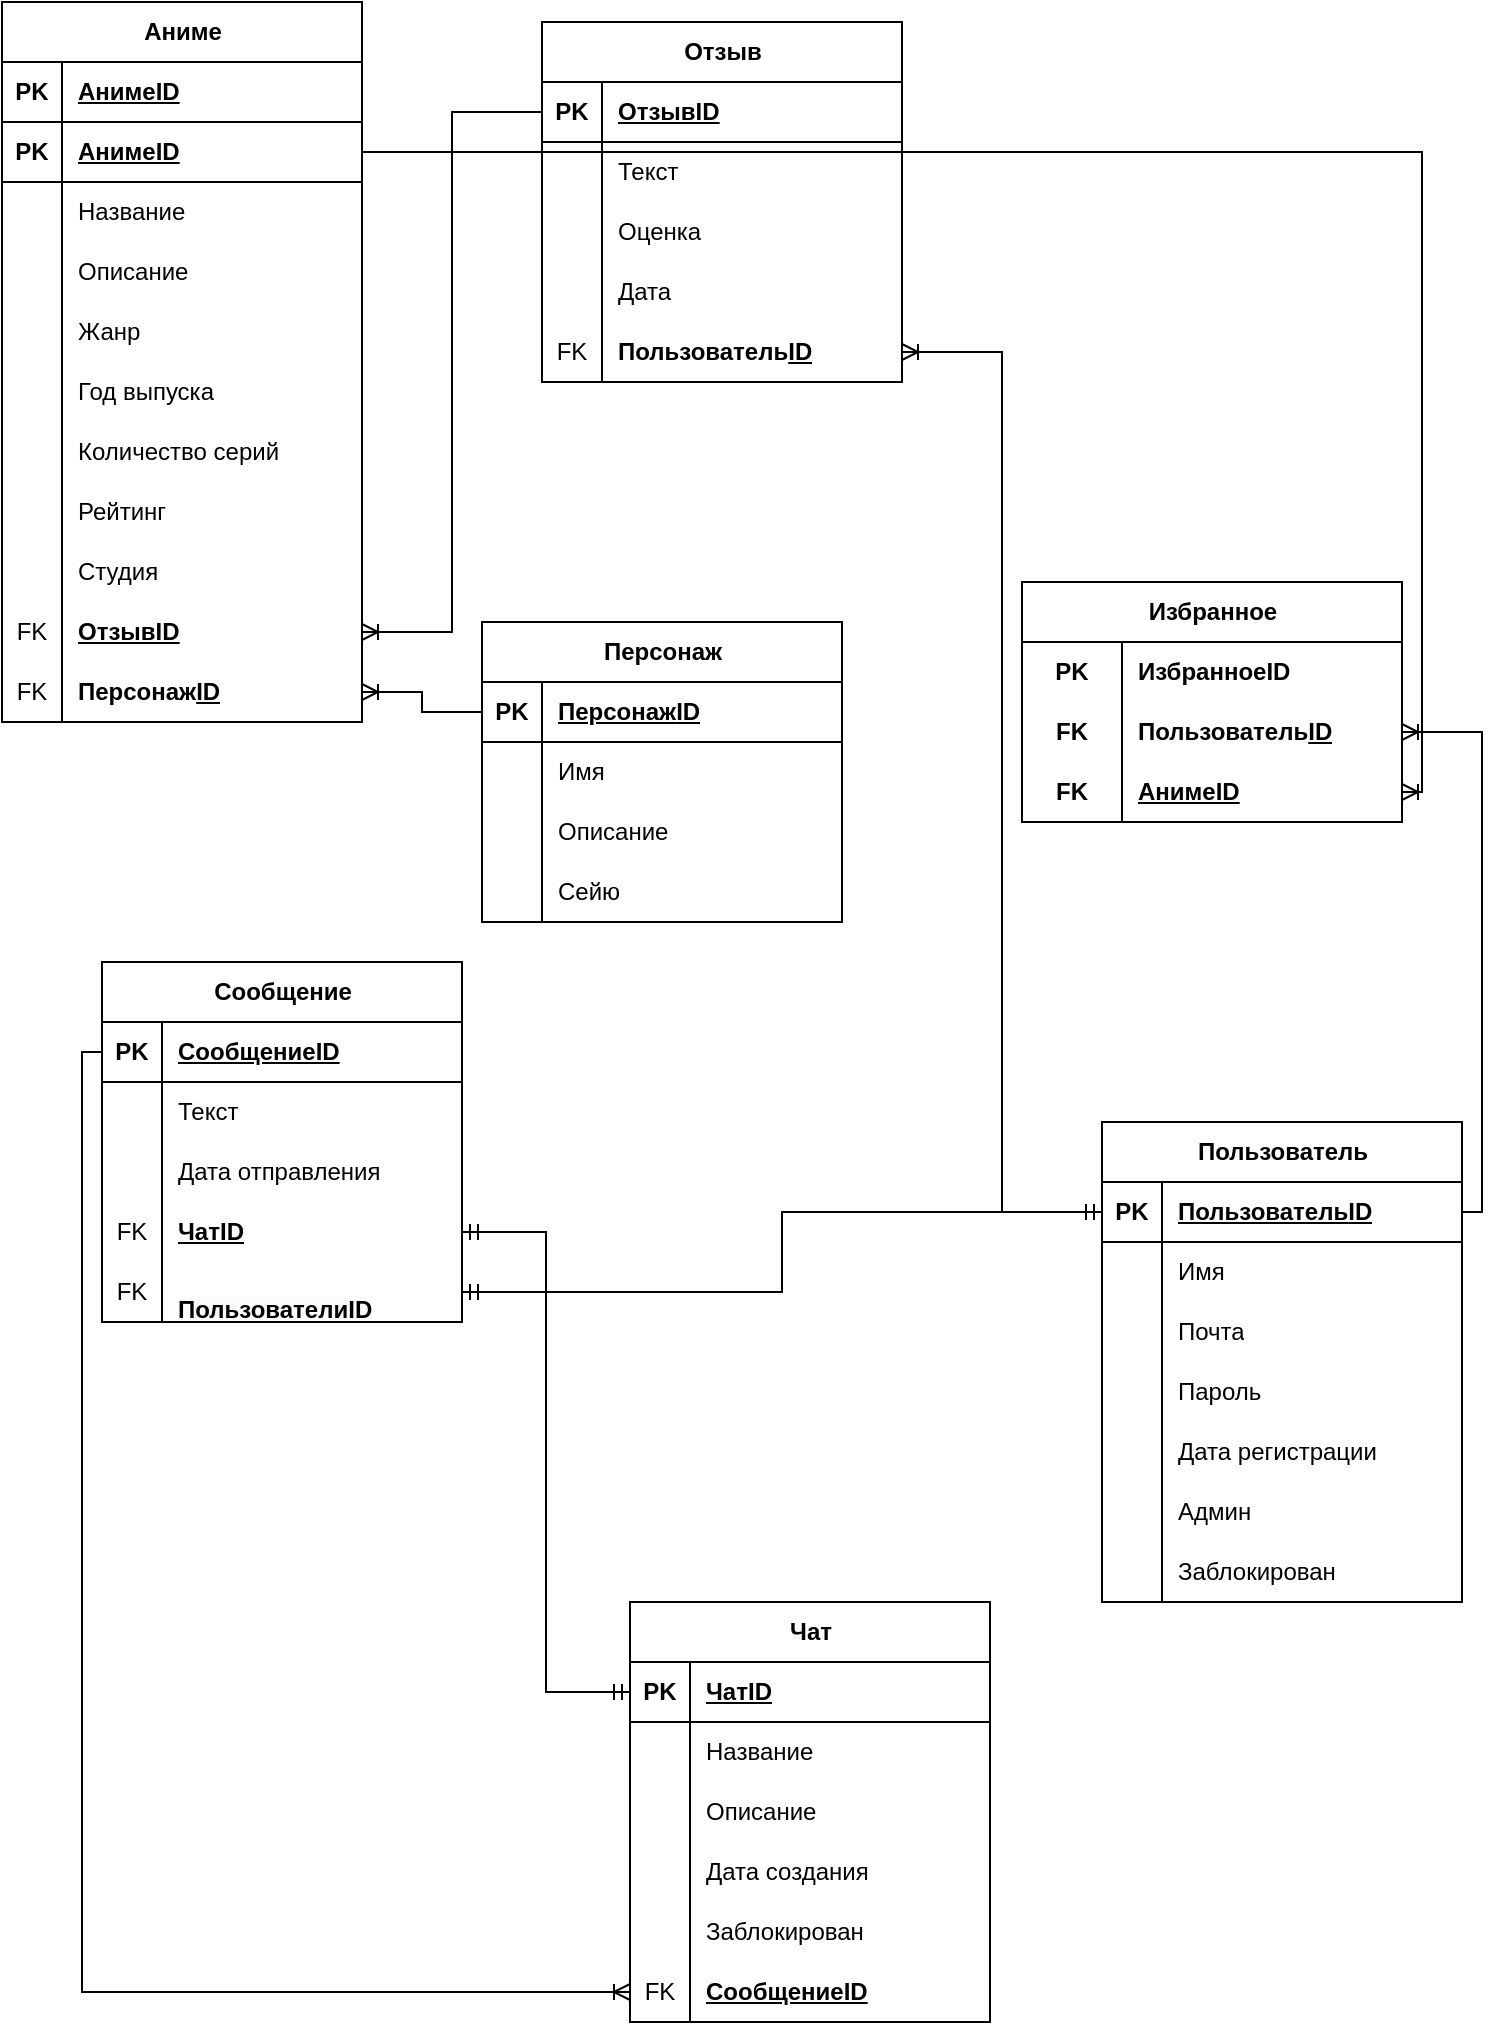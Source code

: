 <mxfile version="24.7.8">
  <diagram name="er-диаграмма" id="hOncJPlR38i0dGfyLyUv">
    <mxGraphModel dx="1276" dy="710" grid="1" gridSize="10" guides="1" tooltips="1" connect="1" arrows="1" fold="1" page="1" pageScale="1" pageWidth="827" pageHeight="1169" math="0" shadow="0">
      <root>
        <mxCell id="dI9DnDegQM99qlFnzfaI-0" />
        <mxCell id="dI9DnDegQM99qlFnzfaI-1" parent="dI9DnDegQM99qlFnzfaI-0" />
        <mxCell id="dI9DnDegQM99qlFnzfaI-2" value="Аниме" style="shape=table;startSize=30;container=1;collapsible=1;childLayout=tableLayout;fixedRows=1;rowLines=0;fontStyle=1;align=center;resizeLast=1;html=1;" parent="dI9DnDegQM99qlFnzfaI-1" vertex="1">
          <mxGeometry x="10" width="180" height="360" as="geometry">
            <mxRectangle x="220" y="160" width="70" height="30" as="alternateBounds" />
          </mxGeometry>
        </mxCell>
        <mxCell id="WcvK7CJHC-YYIMbJA14B-0" value="" style="shape=tableRow;horizontal=0;startSize=0;swimlaneHead=0;swimlaneBody=0;fillColor=none;collapsible=0;dropTarget=0;points=[[0,0.5],[1,0.5]];portConstraint=eastwest;top=0;left=0;right=0;bottom=1;" parent="dI9DnDegQM99qlFnzfaI-2" vertex="1">
          <mxGeometry y="30" width="180" height="30" as="geometry" />
        </mxCell>
        <mxCell id="WcvK7CJHC-YYIMbJA14B-1" value="PK" style="shape=partialRectangle;connectable=0;fillColor=none;top=0;left=0;bottom=0;right=0;fontStyle=1;overflow=hidden;whiteSpace=wrap;html=1;" parent="WcvK7CJHC-YYIMbJA14B-0" vertex="1">
          <mxGeometry width="30" height="30" as="geometry">
            <mxRectangle width="30" height="30" as="alternateBounds" />
          </mxGeometry>
        </mxCell>
        <mxCell id="WcvK7CJHC-YYIMbJA14B-2" value="АнимеID" style="shape=partialRectangle;connectable=0;fillColor=none;top=0;left=0;bottom=0;right=0;align=left;spacingLeft=6;fontStyle=5;overflow=hidden;whiteSpace=wrap;html=1;" parent="WcvK7CJHC-YYIMbJA14B-0" vertex="1">
          <mxGeometry x="30" width="150" height="30" as="geometry">
            <mxRectangle width="150" height="30" as="alternateBounds" />
          </mxGeometry>
        </mxCell>
        <mxCell id="dI9DnDegQM99qlFnzfaI-3" value="" style="shape=tableRow;horizontal=0;startSize=0;swimlaneHead=0;swimlaneBody=0;fillColor=none;collapsible=0;dropTarget=0;points=[[0,0.5],[1,0.5]];portConstraint=eastwest;top=0;left=0;right=0;bottom=1;" parent="dI9DnDegQM99qlFnzfaI-2" vertex="1">
          <mxGeometry y="60" width="180" height="30" as="geometry" />
        </mxCell>
        <mxCell id="dI9DnDegQM99qlFnzfaI-4" value="PK" style="shape=partialRectangle;connectable=0;fillColor=none;top=0;left=0;bottom=0;right=0;fontStyle=1;overflow=hidden;whiteSpace=wrap;html=1;" parent="dI9DnDegQM99qlFnzfaI-3" vertex="1">
          <mxGeometry width="30" height="30" as="geometry">
            <mxRectangle width="30" height="30" as="alternateBounds" />
          </mxGeometry>
        </mxCell>
        <mxCell id="dI9DnDegQM99qlFnzfaI-5" value="АнимеID" style="shape=partialRectangle;connectable=0;fillColor=none;top=0;left=0;bottom=0;right=0;align=left;spacingLeft=6;fontStyle=5;overflow=hidden;whiteSpace=wrap;html=1;" parent="dI9DnDegQM99qlFnzfaI-3" vertex="1">
          <mxGeometry x="30" width="150" height="30" as="geometry">
            <mxRectangle width="150" height="30" as="alternateBounds" />
          </mxGeometry>
        </mxCell>
        <mxCell id="dI9DnDegQM99qlFnzfaI-6" value="" style="shape=tableRow;horizontal=0;startSize=0;swimlaneHead=0;swimlaneBody=0;fillColor=none;collapsible=0;dropTarget=0;points=[[0,0.5],[1,0.5]];portConstraint=eastwest;top=0;left=0;right=0;bottom=0;" parent="dI9DnDegQM99qlFnzfaI-2" vertex="1">
          <mxGeometry y="90" width="180" height="30" as="geometry" />
        </mxCell>
        <mxCell id="dI9DnDegQM99qlFnzfaI-7" value="" style="shape=partialRectangle;connectable=0;fillColor=none;top=0;left=0;bottom=0;right=0;editable=1;overflow=hidden;whiteSpace=wrap;html=1;" parent="dI9DnDegQM99qlFnzfaI-6" vertex="1">
          <mxGeometry width="30" height="30" as="geometry">
            <mxRectangle width="30" height="30" as="alternateBounds" />
          </mxGeometry>
        </mxCell>
        <mxCell id="dI9DnDegQM99qlFnzfaI-8" value="Название" style="shape=partialRectangle;connectable=0;fillColor=none;top=0;left=0;bottom=0;right=0;align=left;spacingLeft=6;overflow=hidden;whiteSpace=wrap;html=1;" parent="dI9DnDegQM99qlFnzfaI-6" vertex="1">
          <mxGeometry x="30" width="150" height="30" as="geometry">
            <mxRectangle width="150" height="30" as="alternateBounds" />
          </mxGeometry>
        </mxCell>
        <mxCell id="dI9DnDegQM99qlFnzfaI-9" value="" style="shape=tableRow;horizontal=0;startSize=0;swimlaneHead=0;swimlaneBody=0;fillColor=none;collapsible=0;dropTarget=0;points=[[0,0.5],[1,0.5]];portConstraint=eastwest;top=0;left=0;right=0;bottom=0;" parent="dI9DnDegQM99qlFnzfaI-2" vertex="1">
          <mxGeometry y="120" width="180" height="30" as="geometry" />
        </mxCell>
        <mxCell id="dI9DnDegQM99qlFnzfaI-10" value="" style="shape=partialRectangle;connectable=0;fillColor=none;top=0;left=0;bottom=0;right=0;editable=1;overflow=hidden;whiteSpace=wrap;html=1;" parent="dI9DnDegQM99qlFnzfaI-9" vertex="1">
          <mxGeometry width="30" height="30" as="geometry">
            <mxRectangle width="30" height="30" as="alternateBounds" />
          </mxGeometry>
        </mxCell>
        <mxCell id="dI9DnDegQM99qlFnzfaI-11" value="Описание" style="shape=partialRectangle;connectable=0;fillColor=none;top=0;left=0;bottom=0;right=0;align=left;spacingLeft=6;overflow=hidden;whiteSpace=wrap;html=1;" parent="dI9DnDegQM99qlFnzfaI-9" vertex="1">
          <mxGeometry x="30" width="150" height="30" as="geometry">
            <mxRectangle width="150" height="30" as="alternateBounds" />
          </mxGeometry>
        </mxCell>
        <mxCell id="dI9DnDegQM99qlFnzfaI-12" value="" style="shape=tableRow;horizontal=0;startSize=0;swimlaneHead=0;swimlaneBody=0;fillColor=none;collapsible=0;dropTarget=0;points=[[0,0.5],[1,0.5]];portConstraint=eastwest;top=0;left=0;right=0;bottom=0;" parent="dI9DnDegQM99qlFnzfaI-2" vertex="1">
          <mxGeometry y="150" width="180" height="30" as="geometry" />
        </mxCell>
        <mxCell id="dI9DnDegQM99qlFnzfaI-13" value="" style="shape=partialRectangle;connectable=0;fillColor=none;top=0;left=0;bottom=0;right=0;editable=1;overflow=hidden;whiteSpace=wrap;html=1;" parent="dI9DnDegQM99qlFnzfaI-12" vertex="1">
          <mxGeometry width="30" height="30" as="geometry">
            <mxRectangle width="30" height="30" as="alternateBounds" />
          </mxGeometry>
        </mxCell>
        <mxCell id="dI9DnDegQM99qlFnzfaI-14" value="Жанр" style="shape=partialRectangle;connectable=0;fillColor=none;top=0;left=0;bottom=0;right=0;align=left;spacingLeft=6;overflow=hidden;whiteSpace=wrap;html=1;" parent="dI9DnDegQM99qlFnzfaI-12" vertex="1">
          <mxGeometry x="30" width="150" height="30" as="geometry">
            <mxRectangle width="150" height="30" as="alternateBounds" />
          </mxGeometry>
        </mxCell>
        <mxCell id="dI9DnDegQM99qlFnzfaI-15" style="shape=tableRow;horizontal=0;startSize=0;swimlaneHead=0;swimlaneBody=0;fillColor=none;collapsible=0;dropTarget=0;points=[[0,0.5],[1,0.5]];portConstraint=eastwest;top=0;left=0;right=0;bottom=0;" parent="dI9DnDegQM99qlFnzfaI-2" vertex="1">
          <mxGeometry y="180" width="180" height="30" as="geometry" />
        </mxCell>
        <mxCell id="dI9DnDegQM99qlFnzfaI-16" style="shape=partialRectangle;connectable=0;fillColor=none;top=0;left=0;bottom=0;right=0;editable=1;overflow=hidden;whiteSpace=wrap;html=1;" parent="dI9DnDegQM99qlFnzfaI-15" vertex="1">
          <mxGeometry width="30" height="30" as="geometry">
            <mxRectangle width="30" height="30" as="alternateBounds" />
          </mxGeometry>
        </mxCell>
        <mxCell id="dI9DnDegQM99qlFnzfaI-17" value="Год выпуска" style="shape=partialRectangle;connectable=0;fillColor=none;top=0;left=0;bottom=0;right=0;align=left;spacingLeft=6;overflow=hidden;whiteSpace=wrap;html=1;" parent="dI9DnDegQM99qlFnzfaI-15" vertex="1">
          <mxGeometry x="30" width="150" height="30" as="geometry">
            <mxRectangle width="150" height="30" as="alternateBounds" />
          </mxGeometry>
        </mxCell>
        <mxCell id="dI9DnDegQM99qlFnzfaI-18" style="shape=tableRow;horizontal=0;startSize=0;swimlaneHead=0;swimlaneBody=0;fillColor=none;collapsible=0;dropTarget=0;points=[[0,0.5],[1,0.5]];portConstraint=eastwest;top=0;left=0;right=0;bottom=0;" parent="dI9DnDegQM99qlFnzfaI-2" vertex="1">
          <mxGeometry y="210" width="180" height="30" as="geometry" />
        </mxCell>
        <mxCell id="dI9DnDegQM99qlFnzfaI-19" style="shape=partialRectangle;connectable=0;fillColor=none;top=0;left=0;bottom=0;right=0;editable=1;overflow=hidden;whiteSpace=wrap;html=1;" parent="dI9DnDegQM99qlFnzfaI-18" vertex="1">
          <mxGeometry width="30" height="30" as="geometry">
            <mxRectangle width="30" height="30" as="alternateBounds" />
          </mxGeometry>
        </mxCell>
        <mxCell id="dI9DnDegQM99qlFnzfaI-20" value="Количество серий" style="shape=partialRectangle;connectable=0;fillColor=none;top=0;left=0;bottom=0;right=0;align=left;spacingLeft=6;overflow=hidden;whiteSpace=wrap;html=1;" parent="dI9DnDegQM99qlFnzfaI-18" vertex="1">
          <mxGeometry x="30" width="150" height="30" as="geometry">
            <mxRectangle width="150" height="30" as="alternateBounds" />
          </mxGeometry>
        </mxCell>
        <mxCell id="dI9DnDegQM99qlFnzfaI-21" style="shape=tableRow;horizontal=0;startSize=0;swimlaneHead=0;swimlaneBody=0;fillColor=none;collapsible=0;dropTarget=0;points=[[0,0.5],[1,0.5]];portConstraint=eastwest;top=0;left=0;right=0;bottom=0;" parent="dI9DnDegQM99qlFnzfaI-2" vertex="1">
          <mxGeometry y="240" width="180" height="30" as="geometry" />
        </mxCell>
        <mxCell id="dI9DnDegQM99qlFnzfaI-22" style="shape=partialRectangle;connectable=0;fillColor=none;top=0;left=0;bottom=0;right=0;editable=1;overflow=hidden;whiteSpace=wrap;html=1;" parent="dI9DnDegQM99qlFnzfaI-21" vertex="1">
          <mxGeometry width="30" height="30" as="geometry">
            <mxRectangle width="30" height="30" as="alternateBounds" />
          </mxGeometry>
        </mxCell>
        <mxCell id="dI9DnDegQM99qlFnzfaI-23" value="Рейтинг" style="shape=partialRectangle;connectable=0;fillColor=none;top=0;left=0;bottom=0;right=0;align=left;spacingLeft=6;overflow=hidden;whiteSpace=wrap;html=1;" parent="dI9DnDegQM99qlFnzfaI-21" vertex="1">
          <mxGeometry x="30" width="150" height="30" as="geometry">
            <mxRectangle width="150" height="30" as="alternateBounds" />
          </mxGeometry>
        </mxCell>
        <mxCell id="dI9DnDegQM99qlFnzfaI-24" style="shape=tableRow;horizontal=0;startSize=0;swimlaneHead=0;swimlaneBody=0;fillColor=none;collapsible=0;dropTarget=0;points=[[0,0.5],[1,0.5]];portConstraint=eastwest;top=0;left=0;right=0;bottom=0;" parent="dI9DnDegQM99qlFnzfaI-2" vertex="1">
          <mxGeometry y="270" width="180" height="30" as="geometry" />
        </mxCell>
        <mxCell id="dI9DnDegQM99qlFnzfaI-25" style="shape=partialRectangle;connectable=0;fillColor=none;top=0;left=0;bottom=0;right=0;editable=1;overflow=hidden;whiteSpace=wrap;html=1;" parent="dI9DnDegQM99qlFnzfaI-24" vertex="1">
          <mxGeometry width="30" height="30" as="geometry">
            <mxRectangle width="30" height="30" as="alternateBounds" />
          </mxGeometry>
        </mxCell>
        <mxCell id="dI9DnDegQM99qlFnzfaI-26" value="Студия" style="shape=partialRectangle;connectable=0;fillColor=none;top=0;left=0;bottom=0;right=0;align=left;spacingLeft=6;overflow=hidden;whiteSpace=wrap;html=1;" parent="dI9DnDegQM99qlFnzfaI-24" vertex="1">
          <mxGeometry x="30" width="150" height="30" as="geometry">
            <mxRectangle width="150" height="30" as="alternateBounds" />
          </mxGeometry>
        </mxCell>
        <mxCell id="dI9DnDegQM99qlFnzfaI-27" style="shape=tableRow;horizontal=0;startSize=0;swimlaneHead=0;swimlaneBody=0;fillColor=none;collapsible=0;dropTarget=0;points=[[0,0.5],[1,0.5]];portConstraint=eastwest;top=0;left=0;right=0;bottom=0;" parent="dI9DnDegQM99qlFnzfaI-2" vertex="1">
          <mxGeometry y="300" width="180" height="30" as="geometry" />
        </mxCell>
        <mxCell id="dI9DnDegQM99qlFnzfaI-28" value="FK" style="shape=partialRectangle;connectable=0;fillColor=none;top=0;left=0;bottom=0;right=0;editable=1;overflow=hidden;whiteSpace=wrap;html=1;" parent="dI9DnDegQM99qlFnzfaI-27" vertex="1">
          <mxGeometry width="30" height="30" as="geometry">
            <mxRectangle width="30" height="30" as="alternateBounds" />
          </mxGeometry>
        </mxCell>
        <mxCell id="dI9DnDegQM99qlFnzfaI-29" value="&lt;span style=&quot;font-weight: 700; text-decoration-line: underline;&quot;&gt;ОтзывID&lt;/span&gt;" style="shape=partialRectangle;connectable=0;fillColor=none;top=0;left=0;bottom=0;right=0;align=left;spacingLeft=6;overflow=hidden;whiteSpace=wrap;html=1;" parent="dI9DnDegQM99qlFnzfaI-27" vertex="1">
          <mxGeometry x="30" width="150" height="30" as="geometry">
            <mxRectangle width="150" height="30" as="alternateBounds" />
          </mxGeometry>
        </mxCell>
        <mxCell id="dI9DnDegQM99qlFnzfaI-30" style="shape=tableRow;horizontal=0;startSize=0;swimlaneHead=0;swimlaneBody=0;fillColor=none;collapsible=0;dropTarget=0;points=[[0,0.5],[1,0.5]];portConstraint=eastwest;top=0;left=0;right=0;bottom=0;" parent="dI9DnDegQM99qlFnzfaI-2" vertex="1">
          <mxGeometry y="330" width="180" height="30" as="geometry" />
        </mxCell>
        <mxCell id="dI9DnDegQM99qlFnzfaI-31" value="FK" style="shape=partialRectangle;connectable=0;fillColor=none;top=0;left=0;bottom=0;right=0;editable=1;overflow=hidden;whiteSpace=wrap;html=1;" parent="dI9DnDegQM99qlFnzfaI-30" vertex="1">
          <mxGeometry width="30" height="30" as="geometry">
            <mxRectangle width="30" height="30" as="alternateBounds" />
          </mxGeometry>
        </mxCell>
        <mxCell id="dI9DnDegQM99qlFnzfaI-32" value="&lt;span style=&quot;font-weight: 700; text-wrap: nowrap; text-align: center;&quot;&gt;Персонаж&lt;/span&gt;&lt;span style=&quot;font-weight: 700; text-decoration-line: underline;&quot;&gt;ID&lt;/span&gt;" style="shape=partialRectangle;connectable=0;fillColor=none;top=0;left=0;bottom=0;right=0;align=left;spacingLeft=6;overflow=hidden;whiteSpace=wrap;html=1;" parent="dI9DnDegQM99qlFnzfaI-30" vertex="1">
          <mxGeometry x="30" width="150" height="30" as="geometry">
            <mxRectangle width="150" height="30" as="alternateBounds" />
          </mxGeometry>
        </mxCell>
        <mxCell id="dI9DnDegQM99qlFnzfaI-33" value="Отзыв" style="shape=table;startSize=30;container=1;collapsible=1;childLayout=tableLayout;fixedRows=1;rowLines=0;fontStyle=1;align=center;resizeLast=1;html=1;" parent="dI9DnDegQM99qlFnzfaI-1" vertex="1">
          <mxGeometry x="280" y="10" width="180" height="180" as="geometry" />
        </mxCell>
        <mxCell id="dI9DnDegQM99qlFnzfaI-34" value="" style="shape=tableRow;horizontal=0;startSize=0;swimlaneHead=0;swimlaneBody=0;fillColor=none;collapsible=0;dropTarget=0;points=[[0,0.5],[1,0.5]];portConstraint=eastwest;top=0;left=0;right=0;bottom=1;" parent="dI9DnDegQM99qlFnzfaI-33" vertex="1">
          <mxGeometry y="30" width="180" height="30" as="geometry" />
        </mxCell>
        <mxCell id="dI9DnDegQM99qlFnzfaI-35" value="PK" style="shape=partialRectangle;connectable=0;fillColor=none;top=0;left=0;bottom=0;right=0;fontStyle=1;overflow=hidden;whiteSpace=wrap;html=1;" parent="dI9DnDegQM99qlFnzfaI-34" vertex="1">
          <mxGeometry width="30" height="30" as="geometry">
            <mxRectangle width="30" height="30" as="alternateBounds" />
          </mxGeometry>
        </mxCell>
        <mxCell id="dI9DnDegQM99qlFnzfaI-36" value="ОтзывID" style="shape=partialRectangle;connectable=0;fillColor=none;top=0;left=0;bottom=0;right=0;align=left;spacingLeft=6;fontStyle=5;overflow=hidden;whiteSpace=wrap;html=1;" parent="dI9DnDegQM99qlFnzfaI-34" vertex="1">
          <mxGeometry x="30" width="150" height="30" as="geometry">
            <mxRectangle width="150" height="30" as="alternateBounds" />
          </mxGeometry>
        </mxCell>
        <mxCell id="dI9DnDegQM99qlFnzfaI-37" value="" style="shape=tableRow;horizontal=0;startSize=0;swimlaneHead=0;swimlaneBody=0;fillColor=none;collapsible=0;dropTarget=0;points=[[0,0.5],[1,0.5]];portConstraint=eastwest;top=0;left=0;right=0;bottom=0;" parent="dI9DnDegQM99qlFnzfaI-33" vertex="1">
          <mxGeometry y="60" width="180" height="30" as="geometry" />
        </mxCell>
        <mxCell id="dI9DnDegQM99qlFnzfaI-38" value="" style="shape=partialRectangle;connectable=0;fillColor=none;top=0;left=0;bottom=0;right=0;editable=1;overflow=hidden;whiteSpace=wrap;html=1;" parent="dI9DnDegQM99qlFnzfaI-37" vertex="1">
          <mxGeometry width="30" height="30" as="geometry">
            <mxRectangle width="30" height="30" as="alternateBounds" />
          </mxGeometry>
        </mxCell>
        <mxCell id="dI9DnDegQM99qlFnzfaI-39" value="Текст" style="shape=partialRectangle;connectable=0;fillColor=none;top=0;left=0;bottom=0;right=0;align=left;spacingLeft=6;overflow=hidden;whiteSpace=wrap;html=1;" parent="dI9DnDegQM99qlFnzfaI-37" vertex="1">
          <mxGeometry x="30" width="150" height="30" as="geometry">
            <mxRectangle width="150" height="30" as="alternateBounds" />
          </mxGeometry>
        </mxCell>
        <mxCell id="dI9DnDegQM99qlFnzfaI-40" value="" style="shape=tableRow;horizontal=0;startSize=0;swimlaneHead=0;swimlaneBody=0;fillColor=none;collapsible=0;dropTarget=0;points=[[0,0.5],[1,0.5]];portConstraint=eastwest;top=0;left=0;right=0;bottom=0;" parent="dI9DnDegQM99qlFnzfaI-33" vertex="1">
          <mxGeometry y="90" width="180" height="30" as="geometry" />
        </mxCell>
        <mxCell id="dI9DnDegQM99qlFnzfaI-41" value="" style="shape=partialRectangle;connectable=0;fillColor=none;top=0;left=0;bottom=0;right=0;editable=1;overflow=hidden;whiteSpace=wrap;html=1;" parent="dI9DnDegQM99qlFnzfaI-40" vertex="1">
          <mxGeometry width="30" height="30" as="geometry">
            <mxRectangle width="30" height="30" as="alternateBounds" />
          </mxGeometry>
        </mxCell>
        <mxCell id="dI9DnDegQM99qlFnzfaI-42" value="Оценка" style="shape=partialRectangle;connectable=0;fillColor=none;top=0;left=0;bottom=0;right=0;align=left;spacingLeft=6;overflow=hidden;whiteSpace=wrap;html=1;" parent="dI9DnDegQM99qlFnzfaI-40" vertex="1">
          <mxGeometry x="30" width="150" height="30" as="geometry">
            <mxRectangle width="150" height="30" as="alternateBounds" />
          </mxGeometry>
        </mxCell>
        <mxCell id="dI9DnDegQM99qlFnzfaI-43" value="" style="shape=tableRow;horizontal=0;startSize=0;swimlaneHead=0;swimlaneBody=0;fillColor=none;collapsible=0;dropTarget=0;points=[[0,0.5],[1,0.5]];portConstraint=eastwest;top=0;left=0;right=0;bottom=0;" parent="dI9DnDegQM99qlFnzfaI-33" vertex="1">
          <mxGeometry y="120" width="180" height="30" as="geometry" />
        </mxCell>
        <mxCell id="dI9DnDegQM99qlFnzfaI-44" value="" style="shape=partialRectangle;connectable=0;fillColor=none;top=0;left=0;bottom=0;right=0;editable=1;overflow=hidden;whiteSpace=wrap;html=1;" parent="dI9DnDegQM99qlFnzfaI-43" vertex="1">
          <mxGeometry width="30" height="30" as="geometry">
            <mxRectangle width="30" height="30" as="alternateBounds" />
          </mxGeometry>
        </mxCell>
        <mxCell id="dI9DnDegQM99qlFnzfaI-45" value="Дата" style="shape=partialRectangle;connectable=0;fillColor=none;top=0;left=0;bottom=0;right=0;align=left;spacingLeft=6;overflow=hidden;whiteSpace=wrap;html=1;" parent="dI9DnDegQM99qlFnzfaI-43" vertex="1">
          <mxGeometry x="30" width="150" height="30" as="geometry">
            <mxRectangle width="150" height="30" as="alternateBounds" />
          </mxGeometry>
        </mxCell>
        <mxCell id="dI9DnDegQM99qlFnzfaI-46" style="shape=tableRow;horizontal=0;startSize=0;swimlaneHead=0;swimlaneBody=0;fillColor=none;collapsible=0;dropTarget=0;points=[[0,0.5],[1,0.5]];portConstraint=eastwest;top=0;left=0;right=0;bottom=0;" parent="dI9DnDegQM99qlFnzfaI-33" vertex="1">
          <mxGeometry y="150" width="180" height="30" as="geometry" />
        </mxCell>
        <mxCell id="dI9DnDegQM99qlFnzfaI-47" value="FK" style="shape=partialRectangle;connectable=0;fillColor=none;top=0;left=0;bottom=0;right=0;editable=1;overflow=hidden;whiteSpace=wrap;html=1;" parent="dI9DnDegQM99qlFnzfaI-46" vertex="1">
          <mxGeometry width="30" height="30" as="geometry">
            <mxRectangle width="30" height="30" as="alternateBounds" />
          </mxGeometry>
        </mxCell>
        <mxCell id="dI9DnDegQM99qlFnzfaI-48" value="&lt;span style=&quot;font-weight: 700; text-wrap: nowrap; text-align: center;&quot;&gt;Пользователь&lt;/span&gt;&lt;span style=&quot;font-weight: 700; text-decoration-line: underline;&quot;&gt;ID&lt;/span&gt;" style="shape=partialRectangle;connectable=0;fillColor=none;top=0;left=0;bottom=0;right=0;align=left;spacingLeft=6;overflow=hidden;whiteSpace=wrap;html=1;" parent="dI9DnDegQM99qlFnzfaI-46" vertex="1">
          <mxGeometry x="30" width="150" height="30" as="geometry">
            <mxRectangle width="150" height="30" as="alternateBounds" />
          </mxGeometry>
        </mxCell>
        <mxCell id="dI9DnDegQM99qlFnzfaI-49" value="Персонаж" style="shape=table;startSize=30;container=1;collapsible=1;childLayout=tableLayout;fixedRows=1;rowLines=0;fontStyle=1;align=center;resizeLast=1;html=1;" parent="dI9DnDegQM99qlFnzfaI-1" vertex="1">
          <mxGeometry x="250" y="310" width="180" height="150" as="geometry" />
        </mxCell>
        <mxCell id="dI9DnDegQM99qlFnzfaI-50" value="" style="shape=tableRow;horizontal=0;startSize=0;swimlaneHead=0;swimlaneBody=0;fillColor=none;collapsible=0;dropTarget=0;points=[[0,0.5],[1,0.5]];portConstraint=eastwest;top=0;left=0;right=0;bottom=1;" parent="dI9DnDegQM99qlFnzfaI-49" vertex="1">
          <mxGeometry y="30" width="180" height="30" as="geometry" />
        </mxCell>
        <mxCell id="dI9DnDegQM99qlFnzfaI-51" value="PK" style="shape=partialRectangle;connectable=0;fillColor=none;top=0;left=0;bottom=0;right=0;fontStyle=1;overflow=hidden;whiteSpace=wrap;html=1;" parent="dI9DnDegQM99qlFnzfaI-50" vertex="1">
          <mxGeometry width="30" height="30" as="geometry">
            <mxRectangle width="30" height="30" as="alternateBounds" />
          </mxGeometry>
        </mxCell>
        <mxCell id="dI9DnDegQM99qlFnzfaI-52" value="&lt;span style=&quot;text-align: center; text-wrap: nowrap;&quot;&gt;Персонаж&lt;/span&gt;ID" style="shape=partialRectangle;connectable=0;fillColor=none;top=0;left=0;bottom=0;right=0;align=left;spacingLeft=6;fontStyle=5;overflow=hidden;whiteSpace=wrap;html=1;" parent="dI9DnDegQM99qlFnzfaI-50" vertex="1">
          <mxGeometry x="30" width="150" height="30" as="geometry">
            <mxRectangle width="150" height="30" as="alternateBounds" />
          </mxGeometry>
        </mxCell>
        <mxCell id="dI9DnDegQM99qlFnzfaI-53" value="" style="shape=tableRow;horizontal=0;startSize=0;swimlaneHead=0;swimlaneBody=0;fillColor=none;collapsible=0;dropTarget=0;points=[[0,0.5],[1,0.5]];portConstraint=eastwest;top=0;left=0;right=0;bottom=0;" parent="dI9DnDegQM99qlFnzfaI-49" vertex="1">
          <mxGeometry y="60" width="180" height="30" as="geometry" />
        </mxCell>
        <mxCell id="dI9DnDegQM99qlFnzfaI-54" value="" style="shape=partialRectangle;connectable=0;fillColor=none;top=0;left=0;bottom=0;right=0;editable=1;overflow=hidden;whiteSpace=wrap;html=1;" parent="dI9DnDegQM99qlFnzfaI-53" vertex="1">
          <mxGeometry width="30" height="30" as="geometry">
            <mxRectangle width="30" height="30" as="alternateBounds" />
          </mxGeometry>
        </mxCell>
        <mxCell id="dI9DnDegQM99qlFnzfaI-55" value="Имя" style="shape=partialRectangle;connectable=0;fillColor=none;top=0;left=0;bottom=0;right=0;align=left;spacingLeft=6;overflow=hidden;whiteSpace=wrap;html=1;" parent="dI9DnDegQM99qlFnzfaI-53" vertex="1">
          <mxGeometry x="30" width="150" height="30" as="geometry">
            <mxRectangle width="150" height="30" as="alternateBounds" />
          </mxGeometry>
        </mxCell>
        <mxCell id="dI9DnDegQM99qlFnzfaI-56" value="" style="shape=tableRow;horizontal=0;startSize=0;swimlaneHead=0;swimlaneBody=0;fillColor=none;collapsible=0;dropTarget=0;points=[[0,0.5],[1,0.5]];portConstraint=eastwest;top=0;left=0;right=0;bottom=0;" parent="dI9DnDegQM99qlFnzfaI-49" vertex="1">
          <mxGeometry y="90" width="180" height="30" as="geometry" />
        </mxCell>
        <mxCell id="dI9DnDegQM99qlFnzfaI-57" value="" style="shape=partialRectangle;connectable=0;fillColor=none;top=0;left=0;bottom=0;right=0;editable=1;overflow=hidden;whiteSpace=wrap;html=1;" parent="dI9DnDegQM99qlFnzfaI-56" vertex="1">
          <mxGeometry width="30" height="30" as="geometry">
            <mxRectangle width="30" height="30" as="alternateBounds" />
          </mxGeometry>
        </mxCell>
        <mxCell id="dI9DnDegQM99qlFnzfaI-58" value="Описание" style="shape=partialRectangle;connectable=0;fillColor=none;top=0;left=0;bottom=0;right=0;align=left;spacingLeft=6;overflow=hidden;whiteSpace=wrap;html=1;" parent="dI9DnDegQM99qlFnzfaI-56" vertex="1">
          <mxGeometry x="30" width="150" height="30" as="geometry">
            <mxRectangle width="150" height="30" as="alternateBounds" />
          </mxGeometry>
        </mxCell>
        <mxCell id="dI9DnDegQM99qlFnzfaI-59" value="" style="shape=tableRow;horizontal=0;startSize=0;swimlaneHead=0;swimlaneBody=0;fillColor=none;collapsible=0;dropTarget=0;points=[[0,0.5],[1,0.5]];portConstraint=eastwest;top=0;left=0;right=0;bottom=0;" parent="dI9DnDegQM99qlFnzfaI-49" vertex="1">
          <mxGeometry y="120" width="180" height="30" as="geometry" />
        </mxCell>
        <mxCell id="dI9DnDegQM99qlFnzfaI-60" value="" style="shape=partialRectangle;connectable=0;fillColor=none;top=0;left=0;bottom=0;right=0;editable=1;overflow=hidden;whiteSpace=wrap;html=1;" parent="dI9DnDegQM99qlFnzfaI-59" vertex="1">
          <mxGeometry width="30" height="30" as="geometry">
            <mxRectangle width="30" height="30" as="alternateBounds" />
          </mxGeometry>
        </mxCell>
        <mxCell id="dI9DnDegQM99qlFnzfaI-61" value="Сейю" style="shape=partialRectangle;connectable=0;fillColor=none;top=0;left=0;bottom=0;right=0;align=left;spacingLeft=6;overflow=hidden;whiteSpace=wrap;html=1;" parent="dI9DnDegQM99qlFnzfaI-59" vertex="1">
          <mxGeometry x="30" width="150" height="30" as="geometry">
            <mxRectangle width="150" height="30" as="alternateBounds" />
          </mxGeometry>
        </mxCell>
        <mxCell id="dI9DnDegQM99qlFnzfaI-62" value="Чат" style="shape=table;startSize=30;container=1;collapsible=1;childLayout=tableLayout;fixedRows=1;rowLines=0;fontStyle=1;align=center;resizeLast=1;html=1;" parent="dI9DnDegQM99qlFnzfaI-1" vertex="1">
          <mxGeometry x="324" y="800" width="180" height="210" as="geometry">
            <mxRectangle x="250" y="677" width="60" height="30" as="alternateBounds" />
          </mxGeometry>
        </mxCell>
        <mxCell id="dI9DnDegQM99qlFnzfaI-63" value="" style="shape=tableRow;horizontal=0;startSize=0;swimlaneHead=0;swimlaneBody=0;fillColor=none;collapsible=0;dropTarget=0;points=[[0,0.5],[1,0.5]];portConstraint=eastwest;top=0;left=0;right=0;bottom=1;" parent="dI9DnDegQM99qlFnzfaI-62" vertex="1">
          <mxGeometry y="30" width="180" height="30" as="geometry" />
        </mxCell>
        <mxCell id="dI9DnDegQM99qlFnzfaI-64" value="PK" style="shape=partialRectangle;connectable=0;fillColor=none;top=0;left=0;bottom=0;right=0;fontStyle=1;overflow=hidden;whiteSpace=wrap;html=1;" parent="dI9DnDegQM99qlFnzfaI-63" vertex="1">
          <mxGeometry width="30" height="30" as="geometry">
            <mxRectangle width="30" height="30" as="alternateBounds" />
          </mxGeometry>
        </mxCell>
        <mxCell id="dI9DnDegQM99qlFnzfaI-65" value="ЧатID" style="shape=partialRectangle;connectable=0;fillColor=none;top=0;left=0;bottom=0;right=0;align=left;spacingLeft=6;fontStyle=5;overflow=hidden;whiteSpace=wrap;html=1;" parent="dI9DnDegQM99qlFnzfaI-63" vertex="1">
          <mxGeometry x="30" width="150" height="30" as="geometry">
            <mxRectangle width="150" height="30" as="alternateBounds" />
          </mxGeometry>
        </mxCell>
        <mxCell id="dI9DnDegQM99qlFnzfaI-66" value="" style="shape=tableRow;horizontal=0;startSize=0;swimlaneHead=0;swimlaneBody=0;fillColor=none;collapsible=0;dropTarget=0;points=[[0,0.5],[1,0.5]];portConstraint=eastwest;top=0;left=0;right=0;bottom=0;" parent="dI9DnDegQM99qlFnzfaI-62" vertex="1">
          <mxGeometry y="60" width="180" height="30" as="geometry" />
        </mxCell>
        <mxCell id="dI9DnDegQM99qlFnzfaI-67" value="" style="shape=partialRectangle;connectable=0;fillColor=none;top=0;left=0;bottom=0;right=0;editable=1;overflow=hidden;whiteSpace=wrap;html=1;" parent="dI9DnDegQM99qlFnzfaI-66" vertex="1">
          <mxGeometry width="30" height="30" as="geometry">
            <mxRectangle width="30" height="30" as="alternateBounds" />
          </mxGeometry>
        </mxCell>
        <mxCell id="dI9DnDegQM99qlFnzfaI-68" value="Название" style="shape=partialRectangle;connectable=0;fillColor=none;top=0;left=0;bottom=0;right=0;align=left;spacingLeft=6;overflow=hidden;whiteSpace=wrap;html=1;" parent="dI9DnDegQM99qlFnzfaI-66" vertex="1">
          <mxGeometry x="30" width="150" height="30" as="geometry">
            <mxRectangle width="150" height="30" as="alternateBounds" />
          </mxGeometry>
        </mxCell>
        <mxCell id="dI9DnDegQM99qlFnzfaI-69" value="" style="shape=tableRow;horizontal=0;startSize=0;swimlaneHead=0;swimlaneBody=0;fillColor=none;collapsible=0;dropTarget=0;points=[[0,0.5],[1,0.5]];portConstraint=eastwest;top=0;left=0;right=0;bottom=0;" parent="dI9DnDegQM99qlFnzfaI-62" vertex="1">
          <mxGeometry y="90" width="180" height="30" as="geometry" />
        </mxCell>
        <mxCell id="dI9DnDegQM99qlFnzfaI-70" value="" style="shape=partialRectangle;connectable=0;fillColor=none;top=0;left=0;bottom=0;right=0;editable=1;overflow=hidden;whiteSpace=wrap;html=1;" parent="dI9DnDegQM99qlFnzfaI-69" vertex="1">
          <mxGeometry width="30" height="30" as="geometry">
            <mxRectangle width="30" height="30" as="alternateBounds" />
          </mxGeometry>
        </mxCell>
        <mxCell id="dI9DnDegQM99qlFnzfaI-71" value="Описание" style="shape=partialRectangle;connectable=0;fillColor=none;top=0;left=0;bottom=0;right=0;align=left;spacingLeft=6;overflow=hidden;whiteSpace=wrap;html=1;" parent="dI9DnDegQM99qlFnzfaI-69" vertex="1">
          <mxGeometry x="30" width="150" height="30" as="geometry">
            <mxRectangle width="150" height="30" as="alternateBounds" />
          </mxGeometry>
        </mxCell>
        <mxCell id="dI9DnDegQM99qlFnzfaI-72" value="" style="shape=tableRow;horizontal=0;startSize=0;swimlaneHead=0;swimlaneBody=0;fillColor=none;collapsible=0;dropTarget=0;points=[[0,0.5],[1,0.5]];portConstraint=eastwest;top=0;left=0;right=0;bottom=0;" parent="dI9DnDegQM99qlFnzfaI-62" vertex="1">
          <mxGeometry y="120" width="180" height="30" as="geometry" />
        </mxCell>
        <mxCell id="dI9DnDegQM99qlFnzfaI-73" value="" style="shape=partialRectangle;connectable=0;fillColor=none;top=0;left=0;bottom=0;right=0;editable=1;overflow=hidden;whiteSpace=wrap;html=1;" parent="dI9DnDegQM99qlFnzfaI-72" vertex="1">
          <mxGeometry width="30" height="30" as="geometry">
            <mxRectangle width="30" height="30" as="alternateBounds" />
          </mxGeometry>
        </mxCell>
        <mxCell id="dI9DnDegQM99qlFnzfaI-74" value="Дата создания" style="shape=partialRectangle;connectable=0;fillColor=none;top=0;left=0;bottom=0;right=0;align=left;spacingLeft=6;overflow=hidden;whiteSpace=wrap;html=1;" parent="dI9DnDegQM99qlFnzfaI-72" vertex="1">
          <mxGeometry x="30" width="150" height="30" as="geometry">
            <mxRectangle width="150" height="30" as="alternateBounds" />
          </mxGeometry>
        </mxCell>
        <mxCell id="dI9DnDegQM99qlFnzfaI-75" style="shape=tableRow;horizontal=0;startSize=0;swimlaneHead=0;swimlaneBody=0;fillColor=none;collapsible=0;dropTarget=0;points=[[0,0.5],[1,0.5]];portConstraint=eastwest;top=0;left=0;right=0;bottom=0;" parent="dI9DnDegQM99qlFnzfaI-62" vertex="1">
          <mxGeometry y="150" width="180" height="30" as="geometry" />
        </mxCell>
        <mxCell id="dI9DnDegQM99qlFnzfaI-76" style="shape=partialRectangle;connectable=0;fillColor=none;top=0;left=0;bottom=0;right=0;editable=1;overflow=hidden;whiteSpace=wrap;html=1;" parent="dI9DnDegQM99qlFnzfaI-75" vertex="1">
          <mxGeometry width="30" height="30" as="geometry">
            <mxRectangle width="30" height="30" as="alternateBounds" />
          </mxGeometry>
        </mxCell>
        <mxCell id="dI9DnDegQM99qlFnzfaI-77" value="Заблокирован" style="shape=partialRectangle;connectable=0;fillColor=none;top=0;left=0;bottom=0;right=0;align=left;spacingLeft=6;overflow=hidden;whiteSpace=wrap;html=1;" parent="dI9DnDegQM99qlFnzfaI-75" vertex="1">
          <mxGeometry x="30" width="150" height="30" as="geometry">
            <mxRectangle width="150" height="30" as="alternateBounds" />
          </mxGeometry>
        </mxCell>
        <mxCell id="8oY5D2ESa1QCxeNuEcUR-0" style="shape=tableRow;horizontal=0;startSize=0;swimlaneHead=0;swimlaneBody=0;fillColor=none;collapsible=0;dropTarget=0;points=[[0,0.5],[1,0.5]];portConstraint=eastwest;top=0;left=0;right=0;bottom=0;" parent="dI9DnDegQM99qlFnzfaI-62" vertex="1">
          <mxGeometry y="180" width="180" height="30" as="geometry" />
        </mxCell>
        <mxCell id="8oY5D2ESa1QCxeNuEcUR-1" value="FK" style="shape=partialRectangle;connectable=0;fillColor=none;top=0;left=0;bottom=0;right=0;editable=1;overflow=hidden;whiteSpace=wrap;html=1;" parent="8oY5D2ESa1QCxeNuEcUR-0" vertex="1">
          <mxGeometry width="30" height="30" as="geometry">
            <mxRectangle width="30" height="30" as="alternateBounds" />
          </mxGeometry>
        </mxCell>
        <mxCell id="8oY5D2ESa1QCxeNuEcUR-2" value="&lt;span style=&quot;font-weight: 700; text-decoration-line: underline;&quot;&gt;СообщениеID&lt;/span&gt;" style="shape=partialRectangle;connectable=0;fillColor=none;top=0;left=0;bottom=0;right=0;align=left;spacingLeft=6;overflow=hidden;whiteSpace=wrap;html=1;" parent="8oY5D2ESa1QCxeNuEcUR-0" vertex="1">
          <mxGeometry x="30" width="150" height="30" as="geometry">
            <mxRectangle width="150" height="30" as="alternateBounds" />
          </mxGeometry>
        </mxCell>
        <mxCell id="dI9DnDegQM99qlFnzfaI-78" value="Пользователь" style="shape=table;startSize=30;container=1;collapsible=1;childLayout=tableLayout;fixedRows=1;rowLines=0;fontStyle=1;align=center;resizeLast=1;html=1;" parent="dI9DnDegQM99qlFnzfaI-1" vertex="1">
          <mxGeometry x="560" y="560" width="180" height="240" as="geometry" />
        </mxCell>
        <mxCell id="dI9DnDegQM99qlFnzfaI-79" value="" style="shape=tableRow;horizontal=0;startSize=0;swimlaneHead=0;swimlaneBody=0;fillColor=none;collapsible=0;dropTarget=0;points=[[0,0.5],[1,0.5]];portConstraint=eastwest;top=0;left=0;right=0;bottom=1;" parent="dI9DnDegQM99qlFnzfaI-78" vertex="1">
          <mxGeometry y="30" width="180" height="30" as="geometry" />
        </mxCell>
        <mxCell id="dI9DnDegQM99qlFnzfaI-80" value="PK" style="shape=partialRectangle;connectable=0;fillColor=none;top=0;left=0;bottom=0;right=0;fontStyle=1;overflow=hidden;whiteSpace=wrap;html=1;" parent="dI9DnDegQM99qlFnzfaI-79" vertex="1">
          <mxGeometry width="30" height="30" as="geometry">
            <mxRectangle width="30" height="30" as="alternateBounds" />
          </mxGeometry>
        </mxCell>
        <mxCell id="dI9DnDegQM99qlFnzfaI-81" value="&lt;span style=&quot;text-align: center; text-wrap: nowrap;&quot;&gt;Пользователь&lt;/span&gt;ID" style="shape=partialRectangle;connectable=0;fillColor=none;top=0;left=0;bottom=0;right=0;align=left;spacingLeft=6;fontStyle=5;overflow=hidden;whiteSpace=wrap;html=1;" parent="dI9DnDegQM99qlFnzfaI-79" vertex="1">
          <mxGeometry x="30" width="150" height="30" as="geometry">
            <mxRectangle width="150" height="30" as="alternateBounds" />
          </mxGeometry>
        </mxCell>
        <mxCell id="dI9DnDegQM99qlFnzfaI-82" value="" style="shape=tableRow;horizontal=0;startSize=0;swimlaneHead=0;swimlaneBody=0;fillColor=none;collapsible=0;dropTarget=0;points=[[0,0.5],[1,0.5]];portConstraint=eastwest;top=0;left=0;right=0;bottom=0;" parent="dI9DnDegQM99qlFnzfaI-78" vertex="1">
          <mxGeometry y="60" width="180" height="30" as="geometry" />
        </mxCell>
        <mxCell id="dI9DnDegQM99qlFnzfaI-83" value="" style="shape=partialRectangle;connectable=0;fillColor=none;top=0;left=0;bottom=0;right=0;editable=1;overflow=hidden;whiteSpace=wrap;html=1;" parent="dI9DnDegQM99qlFnzfaI-82" vertex="1">
          <mxGeometry width="30" height="30" as="geometry">
            <mxRectangle width="30" height="30" as="alternateBounds" />
          </mxGeometry>
        </mxCell>
        <mxCell id="dI9DnDegQM99qlFnzfaI-84" value="Имя" style="shape=partialRectangle;connectable=0;fillColor=none;top=0;left=0;bottom=0;right=0;align=left;spacingLeft=6;overflow=hidden;whiteSpace=wrap;html=1;" parent="dI9DnDegQM99qlFnzfaI-82" vertex="1">
          <mxGeometry x="30" width="150" height="30" as="geometry">
            <mxRectangle width="150" height="30" as="alternateBounds" />
          </mxGeometry>
        </mxCell>
        <mxCell id="dI9DnDegQM99qlFnzfaI-85" value="" style="shape=tableRow;horizontal=0;startSize=0;swimlaneHead=0;swimlaneBody=0;fillColor=none;collapsible=0;dropTarget=0;points=[[0,0.5],[1,0.5]];portConstraint=eastwest;top=0;left=0;right=0;bottom=0;" parent="dI9DnDegQM99qlFnzfaI-78" vertex="1">
          <mxGeometry y="90" width="180" height="30" as="geometry" />
        </mxCell>
        <mxCell id="dI9DnDegQM99qlFnzfaI-86" value="" style="shape=partialRectangle;connectable=0;fillColor=none;top=0;left=0;bottom=0;right=0;editable=1;overflow=hidden;whiteSpace=wrap;html=1;" parent="dI9DnDegQM99qlFnzfaI-85" vertex="1">
          <mxGeometry width="30" height="30" as="geometry">
            <mxRectangle width="30" height="30" as="alternateBounds" />
          </mxGeometry>
        </mxCell>
        <mxCell id="dI9DnDegQM99qlFnzfaI-87" value="Почта" style="shape=partialRectangle;connectable=0;fillColor=none;top=0;left=0;bottom=0;right=0;align=left;spacingLeft=6;overflow=hidden;whiteSpace=wrap;html=1;" parent="dI9DnDegQM99qlFnzfaI-85" vertex="1">
          <mxGeometry x="30" width="150" height="30" as="geometry">
            <mxRectangle width="150" height="30" as="alternateBounds" />
          </mxGeometry>
        </mxCell>
        <mxCell id="dI9DnDegQM99qlFnzfaI-88" value="" style="shape=tableRow;horizontal=0;startSize=0;swimlaneHead=0;swimlaneBody=0;fillColor=none;collapsible=0;dropTarget=0;points=[[0,0.5],[1,0.5]];portConstraint=eastwest;top=0;left=0;right=0;bottom=0;" parent="dI9DnDegQM99qlFnzfaI-78" vertex="1">
          <mxGeometry y="120" width="180" height="30" as="geometry" />
        </mxCell>
        <mxCell id="dI9DnDegQM99qlFnzfaI-89" value="" style="shape=partialRectangle;connectable=0;fillColor=none;top=0;left=0;bottom=0;right=0;editable=1;overflow=hidden;whiteSpace=wrap;html=1;" parent="dI9DnDegQM99qlFnzfaI-88" vertex="1">
          <mxGeometry width="30" height="30" as="geometry">
            <mxRectangle width="30" height="30" as="alternateBounds" />
          </mxGeometry>
        </mxCell>
        <mxCell id="dI9DnDegQM99qlFnzfaI-90" value="Пароль" style="shape=partialRectangle;connectable=0;fillColor=none;top=0;left=0;bottom=0;right=0;align=left;spacingLeft=6;overflow=hidden;whiteSpace=wrap;html=1;" parent="dI9DnDegQM99qlFnzfaI-88" vertex="1">
          <mxGeometry x="30" width="150" height="30" as="geometry">
            <mxRectangle width="150" height="30" as="alternateBounds" />
          </mxGeometry>
        </mxCell>
        <mxCell id="dI9DnDegQM99qlFnzfaI-91" style="shape=tableRow;horizontal=0;startSize=0;swimlaneHead=0;swimlaneBody=0;fillColor=none;collapsible=0;dropTarget=0;points=[[0,0.5],[1,0.5]];portConstraint=eastwest;top=0;left=0;right=0;bottom=0;" parent="dI9DnDegQM99qlFnzfaI-78" vertex="1">
          <mxGeometry y="150" width="180" height="30" as="geometry" />
        </mxCell>
        <mxCell id="dI9DnDegQM99qlFnzfaI-92" style="shape=partialRectangle;connectable=0;fillColor=none;top=0;left=0;bottom=0;right=0;editable=1;overflow=hidden;whiteSpace=wrap;html=1;" parent="dI9DnDegQM99qlFnzfaI-91" vertex="1">
          <mxGeometry width="30" height="30" as="geometry">
            <mxRectangle width="30" height="30" as="alternateBounds" />
          </mxGeometry>
        </mxCell>
        <mxCell id="dI9DnDegQM99qlFnzfaI-93" value="Дата регистрации" style="shape=partialRectangle;connectable=0;fillColor=none;top=0;left=0;bottom=0;right=0;align=left;spacingLeft=6;overflow=hidden;whiteSpace=wrap;html=1;" parent="dI9DnDegQM99qlFnzfaI-91" vertex="1">
          <mxGeometry x="30" width="150" height="30" as="geometry">
            <mxRectangle width="150" height="30" as="alternateBounds" />
          </mxGeometry>
        </mxCell>
        <mxCell id="dI9DnDegQM99qlFnzfaI-94" style="shape=tableRow;horizontal=0;startSize=0;swimlaneHead=0;swimlaneBody=0;fillColor=none;collapsible=0;dropTarget=0;points=[[0,0.5],[1,0.5]];portConstraint=eastwest;top=0;left=0;right=0;bottom=0;" parent="dI9DnDegQM99qlFnzfaI-78" vertex="1">
          <mxGeometry y="180" width="180" height="30" as="geometry" />
        </mxCell>
        <mxCell id="dI9DnDegQM99qlFnzfaI-95" style="shape=partialRectangle;connectable=0;fillColor=none;top=0;left=0;bottom=0;right=0;editable=1;overflow=hidden;whiteSpace=wrap;html=1;" parent="dI9DnDegQM99qlFnzfaI-94" vertex="1">
          <mxGeometry width="30" height="30" as="geometry">
            <mxRectangle width="30" height="30" as="alternateBounds" />
          </mxGeometry>
        </mxCell>
        <mxCell id="dI9DnDegQM99qlFnzfaI-96" value="Админ" style="shape=partialRectangle;connectable=0;fillColor=none;top=0;left=0;bottom=0;right=0;align=left;spacingLeft=6;overflow=hidden;whiteSpace=wrap;html=1;" parent="dI9DnDegQM99qlFnzfaI-94" vertex="1">
          <mxGeometry x="30" width="150" height="30" as="geometry">
            <mxRectangle width="150" height="30" as="alternateBounds" />
          </mxGeometry>
        </mxCell>
        <mxCell id="dI9DnDegQM99qlFnzfaI-97" style="shape=tableRow;horizontal=0;startSize=0;swimlaneHead=0;swimlaneBody=0;fillColor=none;collapsible=0;dropTarget=0;points=[[0,0.5],[1,0.5]];portConstraint=eastwest;top=0;left=0;right=0;bottom=0;" parent="dI9DnDegQM99qlFnzfaI-78" vertex="1">
          <mxGeometry y="210" width="180" height="30" as="geometry" />
        </mxCell>
        <mxCell id="dI9DnDegQM99qlFnzfaI-98" style="shape=partialRectangle;connectable=0;fillColor=none;top=0;left=0;bottom=0;right=0;editable=1;overflow=hidden;whiteSpace=wrap;html=1;" parent="dI9DnDegQM99qlFnzfaI-97" vertex="1">
          <mxGeometry width="30" height="30" as="geometry">
            <mxRectangle width="30" height="30" as="alternateBounds" />
          </mxGeometry>
        </mxCell>
        <mxCell id="dI9DnDegQM99qlFnzfaI-99" value="Заблокирован" style="shape=partialRectangle;connectable=0;fillColor=none;top=0;left=0;bottom=0;right=0;align=left;spacingLeft=6;overflow=hidden;whiteSpace=wrap;html=1;" parent="dI9DnDegQM99qlFnzfaI-97" vertex="1">
          <mxGeometry x="30" width="150" height="30" as="geometry">
            <mxRectangle width="150" height="30" as="alternateBounds" />
          </mxGeometry>
        </mxCell>
        <mxCell id="dI9DnDegQM99qlFnzfaI-100" value="" style="edgeStyle=orthogonalEdgeStyle;fontSize=12;html=1;endArrow=ERoneToMany;rounded=0;exitX=0;exitY=0.5;exitDx=0;exitDy=0;entryX=1;entryY=0.5;entryDx=0;entryDy=0;" parent="dI9DnDegQM99qlFnzfaI-1" source="dI9DnDegQM99qlFnzfaI-79" target="dI9DnDegQM99qlFnzfaI-46" edge="1">
          <mxGeometry width="100" height="100" relative="1" as="geometry">
            <mxPoint x="430" y="580" as="sourcePoint" />
            <mxPoint x="494" y="170" as="targetPoint" />
          </mxGeometry>
        </mxCell>
        <mxCell id="dI9DnDegQM99qlFnzfaI-101" value="Сообщение" style="shape=table;startSize=30;container=1;collapsible=1;childLayout=tableLayout;fixedRows=1;rowLines=0;fontStyle=1;align=center;resizeLast=1;html=1;" parent="dI9DnDegQM99qlFnzfaI-1" vertex="1">
          <mxGeometry x="60" y="480" width="180" height="180" as="geometry" />
        </mxCell>
        <mxCell id="dI9DnDegQM99qlFnzfaI-102" value="" style="shape=tableRow;horizontal=0;startSize=0;swimlaneHead=0;swimlaneBody=0;fillColor=none;collapsible=0;dropTarget=0;points=[[0,0.5],[1,0.5]];portConstraint=eastwest;top=0;left=0;right=0;bottom=1;" parent="dI9DnDegQM99qlFnzfaI-101" vertex="1">
          <mxGeometry y="30" width="180" height="30" as="geometry" />
        </mxCell>
        <mxCell id="dI9DnDegQM99qlFnzfaI-103" value="PK" style="shape=partialRectangle;connectable=0;fillColor=none;top=0;left=0;bottom=0;right=0;fontStyle=1;overflow=hidden;whiteSpace=wrap;html=1;" parent="dI9DnDegQM99qlFnzfaI-102" vertex="1">
          <mxGeometry width="30" height="30" as="geometry">
            <mxRectangle width="30" height="30" as="alternateBounds" />
          </mxGeometry>
        </mxCell>
        <mxCell id="dI9DnDegQM99qlFnzfaI-104" value="СообщениеID" style="shape=partialRectangle;connectable=0;fillColor=none;top=0;left=0;bottom=0;right=0;align=left;spacingLeft=6;fontStyle=5;overflow=hidden;whiteSpace=wrap;html=1;" parent="dI9DnDegQM99qlFnzfaI-102" vertex="1">
          <mxGeometry x="30" width="150" height="30" as="geometry">
            <mxRectangle width="150" height="30" as="alternateBounds" />
          </mxGeometry>
        </mxCell>
        <mxCell id="dI9DnDegQM99qlFnzfaI-105" value="" style="shape=tableRow;horizontal=0;startSize=0;swimlaneHead=0;swimlaneBody=0;fillColor=none;collapsible=0;dropTarget=0;points=[[0,0.5],[1,0.5]];portConstraint=eastwest;top=0;left=0;right=0;bottom=0;" parent="dI9DnDegQM99qlFnzfaI-101" vertex="1">
          <mxGeometry y="60" width="180" height="30" as="geometry" />
        </mxCell>
        <mxCell id="dI9DnDegQM99qlFnzfaI-106" value="" style="shape=partialRectangle;connectable=0;fillColor=none;top=0;left=0;bottom=0;right=0;editable=1;overflow=hidden;whiteSpace=wrap;html=1;" parent="dI9DnDegQM99qlFnzfaI-105" vertex="1">
          <mxGeometry width="30" height="30" as="geometry">
            <mxRectangle width="30" height="30" as="alternateBounds" />
          </mxGeometry>
        </mxCell>
        <mxCell id="dI9DnDegQM99qlFnzfaI-107" value="Текст" style="shape=partialRectangle;connectable=0;fillColor=none;top=0;left=0;bottom=0;right=0;align=left;spacingLeft=6;overflow=hidden;whiteSpace=wrap;html=1;" parent="dI9DnDegQM99qlFnzfaI-105" vertex="1">
          <mxGeometry x="30" width="150" height="30" as="geometry">
            <mxRectangle width="150" height="30" as="alternateBounds" />
          </mxGeometry>
        </mxCell>
        <mxCell id="dI9DnDegQM99qlFnzfaI-108" value="" style="shape=tableRow;horizontal=0;startSize=0;swimlaneHead=0;swimlaneBody=0;fillColor=none;collapsible=0;dropTarget=0;points=[[0,0.5],[1,0.5]];portConstraint=eastwest;top=0;left=0;right=0;bottom=0;" parent="dI9DnDegQM99qlFnzfaI-101" vertex="1">
          <mxGeometry y="90" width="180" height="30" as="geometry" />
        </mxCell>
        <mxCell id="dI9DnDegQM99qlFnzfaI-109" value="" style="shape=partialRectangle;connectable=0;fillColor=none;top=0;left=0;bottom=0;right=0;editable=1;overflow=hidden;whiteSpace=wrap;html=1;" parent="dI9DnDegQM99qlFnzfaI-108" vertex="1">
          <mxGeometry width="30" height="30" as="geometry">
            <mxRectangle width="30" height="30" as="alternateBounds" />
          </mxGeometry>
        </mxCell>
        <mxCell id="dI9DnDegQM99qlFnzfaI-110" value="Дата отправления" style="shape=partialRectangle;connectable=0;fillColor=none;top=0;left=0;bottom=0;right=0;align=left;spacingLeft=6;overflow=hidden;whiteSpace=wrap;html=1;" parent="dI9DnDegQM99qlFnzfaI-108" vertex="1">
          <mxGeometry x="30" width="150" height="30" as="geometry">
            <mxRectangle width="150" height="30" as="alternateBounds" />
          </mxGeometry>
        </mxCell>
        <mxCell id="dI9DnDegQM99qlFnzfaI-111" value="" style="shape=tableRow;horizontal=0;startSize=0;swimlaneHead=0;swimlaneBody=0;fillColor=none;collapsible=0;dropTarget=0;points=[[0,0.5],[1,0.5]];portConstraint=eastwest;top=0;left=0;right=0;bottom=0;" parent="dI9DnDegQM99qlFnzfaI-101" vertex="1">
          <mxGeometry y="120" width="180" height="30" as="geometry" />
        </mxCell>
        <mxCell id="dI9DnDegQM99qlFnzfaI-112" value="FK" style="shape=partialRectangle;connectable=0;fillColor=none;top=0;left=0;bottom=0;right=0;editable=1;overflow=hidden;whiteSpace=wrap;html=1;" parent="dI9DnDegQM99qlFnzfaI-111" vertex="1">
          <mxGeometry width="30" height="30" as="geometry">
            <mxRectangle width="30" height="30" as="alternateBounds" />
          </mxGeometry>
        </mxCell>
        <mxCell id="dI9DnDegQM99qlFnzfaI-113" value="&lt;span style=&quot;font-weight: 700; text-decoration-line: underline;&quot;&gt;ЧатID&lt;/span&gt;" style="shape=partialRectangle;connectable=0;fillColor=none;top=0;left=0;bottom=0;right=0;align=left;spacingLeft=6;overflow=hidden;whiteSpace=wrap;html=1;" parent="dI9DnDegQM99qlFnzfaI-111" vertex="1">
          <mxGeometry x="30" width="150" height="30" as="geometry">
            <mxRectangle width="150" height="30" as="alternateBounds" />
          </mxGeometry>
        </mxCell>
        <mxCell id="dI9DnDegQM99qlFnzfaI-114" style="shape=tableRow;horizontal=0;startSize=0;swimlaneHead=0;swimlaneBody=0;fillColor=none;collapsible=0;dropTarget=0;points=[[0,0.5],[1,0.5]];portConstraint=eastwest;top=0;left=0;right=0;bottom=0;" parent="dI9DnDegQM99qlFnzfaI-101" vertex="1">
          <mxGeometry y="150" width="180" height="30" as="geometry" />
        </mxCell>
        <mxCell id="dI9DnDegQM99qlFnzfaI-115" value="FK" style="shape=partialRectangle;connectable=0;fillColor=none;top=0;left=0;bottom=0;right=0;editable=1;overflow=hidden;whiteSpace=wrap;html=1;" parent="dI9DnDegQM99qlFnzfaI-114" vertex="1">
          <mxGeometry width="30" height="30" as="geometry">
            <mxRectangle width="30" height="30" as="alternateBounds" />
          </mxGeometry>
        </mxCell>
        <mxCell id="dI9DnDegQM99qlFnzfaI-116" value="&#xa;&lt;span style=&quot;forced-color-adjust: none; color: rgb(0, 0, 0); font-family: Helvetica; font-size: 12px; font-style: normal; font-variant-ligatures: normal; font-variant-caps: normal; letter-spacing: normal; orphans: 2; text-indent: 0px; text-transform: none; widows: 2; word-spacing: 0px; -webkit-text-stroke-width: 0px; white-space: nowrap; background-color: rgb(251, 251, 251); text-decoration-thickness: initial; text-decoration-style: initial; text-decoration-color: initial; font-weight: 700; text-align: center;&quot;&gt;Пользователи&lt;/span&gt;&lt;span style=&quot;forced-color-adjust: none; color: rgb(0, 0, 0); font-family: Helvetica; font-size: 12px; font-style: normal; font-variant-ligatures: normal; font-variant-caps: normal; letter-spacing: normal; orphans: 2; text-align: left; text-indent: 0px; text-transform: none; widows: 2; word-spacing: 0px; -webkit-text-stroke-width: 0px; white-space: normal; background-color: rgb(251, 251, 251); text-decoration: underline; font-weight: 700;&quot;&gt;ID&lt;/span&gt;&#xa;&#xa;" style="shape=partialRectangle;connectable=0;fillColor=none;top=0;left=0;bottom=0;right=0;align=left;spacingLeft=6;overflow=hidden;whiteSpace=wrap;html=1;" parent="dI9DnDegQM99qlFnzfaI-114" vertex="1">
          <mxGeometry x="30" width="150" height="30" as="geometry">
            <mxRectangle width="150" height="30" as="alternateBounds" />
          </mxGeometry>
        </mxCell>
        <mxCell id="dI9DnDegQM99qlFnzfaI-117" value="" style="edgeStyle=orthogonalEdgeStyle;fontSize=12;html=1;endArrow=ERoneToMany;rounded=0;entryX=1;entryY=0.5;entryDx=0;entryDy=0;exitX=0;exitY=0.5;exitDx=0;exitDy=0;" parent="dI9DnDegQM99qlFnzfaI-1" source="dI9DnDegQM99qlFnzfaI-34" target="dI9DnDegQM99qlFnzfaI-27" edge="1">
          <mxGeometry width="100" height="100" relative="1" as="geometry">
            <mxPoint x="440" y="420" as="sourcePoint" />
            <mxPoint x="540" y="320" as="targetPoint" />
          </mxGeometry>
        </mxCell>
        <mxCell id="dI9DnDegQM99qlFnzfaI-118" value="" style="edgeStyle=entityRelationEdgeStyle;fontSize=12;html=1;endArrow=ERoneToMany;rounded=0;entryX=1;entryY=0.5;entryDx=0;entryDy=0;exitX=0;exitY=0.5;exitDx=0;exitDy=0;" parent="dI9DnDegQM99qlFnzfaI-1" source="dI9DnDegQM99qlFnzfaI-50" target="dI9DnDegQM99qlFnzfaI-30" edge="1">
          <mxGeometry width="100" height="100" relative="1" as="geometry">
            <mxPoint x="440" y="420" as="sourcePoint" />
            <mxPoint x="540" y="320" as="targetPoint" />
          </mxGeometry>
        </mxCell>
        <mxCell id="dI9DnDegQM99qlFnzfaI-121" value="Избранное" style="shape=table;startSize=30;container=1;collapsible=1;childLayout=tableLayout;fixedRows=1;rowLines=0;fontStyle=1;align=center;resizeLast=1;html=1;" parent="dI9DnDegQM99qlFnzfaI-1" vertex="1">
          <mxGeometry x="520" y="290" width="190" height="120" as="geometry" />
        </mxCell>
        <mxCell id="dI9DnDegQM99qlFnzfaI-122" style="shape=tableRow;horizontal=0;startSize=0;swimlaneHead=0;swimlaneBody=0;fillColor=none;collapsible=0;dropTarget=0;points=[[0,0.5],[1,0.5]];portConstraint=eastwest;top=0;left=0;right=0;bottom=0;" parent="dI9DnDegQM99qlFnzfaI-121" vertex="1">
          <mxGeometry y="30" width="190" height="30" as="geometry" />
        </mxCell>
        <mxCell id="dI9DnDegQM99qlFnzfaI-123" value="&lt;span style=&quot;font-weight: 700;&quot;&gt;PK&lt;/span&gt;" style="shape=partialRectangle;connectable=0;fillColor=none;top=0;left=0;bottom=0;right=0;editable=1;overflow=hidden;whiteSpace=wrap;html=1;" parent="dI9DnDegQM99qlFnzfaI-122" vertex="1">
          <mxGeometry width="50" height="30" as="geometry">
            <mxRectangle width="50" height="30" as="alternateBounds" />
          </mxGeometry>
        </mxCell>
        <mxCell id="dI9DnDegQM99qlFnzfaI-124" value="&lt;span style=&quot;font-weight: 700; text-align: center; text-wrap: nowrap;&quot;&gt;ИзбранноеID&lt;/span&gt;" style="shape=partialRectangle;connectable=0;fillColor=none;top=0;left=0;bottom=0;right=0;align=left;spacingLeft=6;overflow=hidden;whiteSpace=wrap;html=1;" parent="dI9DnDegQM99qlFnzfaI-122" vertex="1">
          <mxGeometry x="50" width="140" height="30" as="geometry">
            <mxRectangle width="140" height="30" as="alternateBounds" />
          </mxGeometry>
        </mxCell>
        <mxCell id="dI9DnDegQM99qlFnzfaI-125" value="" style="shape=tableRow;horizontal=0;startSize=0;swimlaneHead=0;swimlaneBody=0;fillColor=none;collapsible=0;dropTarget=0;points=[[0,0.5],[1,0.5]];portConstraint=eastwest;top=0;left=0;right=0;bottom=0;" parent="dI9DnDegQM99qlFnzfaI-121" vertex="1">
          <mxGeometry y="60" width="190" height="30" as="geometry" />
        </mxCell>
        <mxCell id="dI9DnDegQM99qlFnzfaI-126" value="&lt;span style=&quot;font-weight: 700;&quot;&gt;FK&lt;/span&gt;" style="shape=partialRectangle;connectable=0;fillColor=none;top=0;left=0;bottom=0;right=0;editable=1;overflow=hidden;whiteSpace=wrap;html=1;" parent="dI9DnDegQM99qlFnzfaI-125" vertex="1">
          <mxGeometry width="50" height="30" as="geometry">
            <mxRectangle width="50" height="30" as="alternateBounds" />
          </mxGeometry>
        </mxCell>
        <mxCell id="dI9DnDegQM99qlFnzfaI-127" value="&lt;span style=&quot;font-weight: 700; text-wrap: nowrap; text-align: center;&quot;&gt;Пользователь&lt;/span&gt;&lt;span style=&quot;font-weight: 700; text-decoration-line: underline;&quot;&gt;ID&lt;/span&gt;" style="shape=partialRectangle;connectable=0;fillColor=none;top=0;left=0;bottom=0;right=0;align=left;spacingLeft=6;overflow=hidden;whiteSpace=wrap;html=1;" parent="dI9DnDegQM99qlFnzfaI-125" vertex="1">
          <mxGeometry x="50" width="140" height="30" as="geometry">
            <mxRectangle width="140" height="30" as="alternateBounds" />
          </mxGeometry>
        </mxCell>
        <mxCell id="dI9DnDegQM99qlFnzfaI-128" value="" style="shape=tableRow;horizontal=0;startSize=0;swimlaneHead=0;swimlaneBody=0;fillColor=none;collapsible=0;dropTarget=0;points=[[0,0.5],[1,0.5]];portConstraint=eastwest;top=0;left=0;right=0;bottom=0;" parent="dI9DnDegQM99qlFnzfaI-121" vertex="1">
          <mxGeometry y="90" width="190" height="30" as="geometry" />
        </mxCell>
        <mxCell id="dI9DnDegQM99qlFnzfaI-129" value="&lt;span style=&quot;font-weight: 700;&quot;&gt;FK&lt;/span&gt;" style="shape=partialRectangle;connectable=0;fillColor=none;top=0;left=0;bottom=0;right=0;editable=1;overflow=hidden;whiteSpace=wrap;html=1;" parent="dI9DnDegQM99qlFnzfaI-128" vertex="1">
          <mxGeometry width="50" height="30" as="geometry">
            <mxRectangle width="50" height="30" as="alternateBounds" />
          </mxGeometry>
        </mxCell>
        <mxCell id="dI9DnDegQM99qlFnzfaI-130" value="&lt;span style=&quot;font-weight: 700; text-decoration-line: underline;&quot;&gt;АнимеID&lt;/span&gt;" style="shape=partialRectangle;connectable=0;fillColor=none;top=0;left=0;bottom=0;right=0;align=left;spacingLeft=6;overflow=hidden;whiteSpace=wrap;html=1;" parent="dI9DnDegQM99qlFnzfaI-128" vertex="1">
          <mxGeometry x="50" width="140" height="30" as="geometry">
            <mxRectangle width="140" height="30" as="alternateBounds" />
          </mxGeometry>
        </mxCell>
        <mxCell id="dI9DnDegQM99qlFnzfaI-131" value="" style="edgeStyle=orthogonalEdgeStyle;fontSize=12;html=1;endArrow=ERoneToMany;rounded=0;exitX=1;exitY=0.5;exitDx=0;exitDy=0;entryX=1;entryY=0.5;entryDx=0;entryDy=0;" parent="dI9DnDegQM99qlFnzfaI-1" source="dI9DnDegQM99qlFnzfaI-3" target="dI9DnDegQM99qlFnzfaI-128" edge="1">
          <mxGeometry width="100" height="100" relative="1" as="geometry">
            <mxPoint x="334" y="65" as="sourcePoint" />
            <mxPoint x="320" y="280" as="targetPoint" />
          </mxGeometry>
        </mxCell>
        <mxCell id="dI9DnDegQM99qlFnzfaI-132" value="" style="edgeStyle=orthogonalEdgeStyle;fontSize=12;html=1;endArrow=ERoneToMany;rounded=0;exitX=1;exitY=0.5;exitDx=0;exitDy=0;entryX=1;entryY=0.5;entryDx=0;entryDy=0;" parent="dI9DnDegQM99qlFnzfaI-1" source="dI9DnDegQM99qlFnzfaI-79" target="dI9DnDegQM99qlFnzfaI-125" edge="1">
          <mxGeometry width="100" height="100" relative="1" as="geometry">
            <mxPoint x="260" y="365" as="sourcePoint" />
            <mxPoint x="742" y="330" as="targetPoint" />
          </mxGeometry>
        </mxCell>
        <mxCell id="8oY5D2ESa1QCxeNuEcUR-3" value="" style="edgeStyle=orthogonalEdgeStyle;fontSize=12;html=1;endArrow=ERmandOne;startArrow=ERmandOne;rounded=0;exitX=1;exitY=0.5;exitDx=0;exitDy=0;entryX=0;entryY=0.5;entryDx=0;entryDy=0;" parent="dI9DnDegQM99qlFnzfaI-1" source="dI9DnDegQM99qlFnzfaI-111" target="dI9DnDegQM99qlFnzfaI-63" edge="1">
          <mxGeometry width="100" height="100" relative="1" as="geometry">
            <mxPoint x="270" y="620" as="sourcePoint" />
            <mxPoint x="460" y="720" as="targetPoint" />
          </mxGeometry>
        </mxCell>
        <mxCell id="8oY5D2ESa1QCxeNuEcUR-4" value="" style="edgeStyle=orthogonalEdgeStyle;fontSize=12;html=1;endArrow=ERmandOne;startArrow=ERmandOne;rounded=0;exitX=1;exitY=0.5;exitDx=0;exitDy=0;entryX=0;entryY=0.5;entryDx=0;entryDy=0;" parent="dI9DnDegQM99qlFnzfaI-1" source="dI9DnDegQM99qlFnzfaI-114" target="dI9DnDegQM99qlFnzfaI-79" edge="1">
          <mxGeometry width="100" height="100" relative="1" as="geometry">
            <mxPoint x="360" y="820" as="sourcePoint" />
            <mxPoint x="460" y="720" as="targetPoint" />
          </mxGeometry>
        </mxCell>
        <mxCell id="8oY5D2ESa1QCxeNuEcUR-5" value="" style="edgeStyle=orthogonalEdgeStyle;fontSize=12;html=1;endArrow=ERoneToMany;rounded=0;exitX=0;exitY=0.5;exitDx=0;exitDy=0;entryX=0;entryY=0.5;entryDx=0;entryDy=0;" parent="dI9DnDegQM99qlFnzfaI-1" source="dI9DnDegQM99qlFnzfaI-102" target="8oY5D2ESa1QCxeNuEcUR-0" edge="1">
          <mxGeometry width="100" height="100" relative="1" as="geometry">
            <mxPoint x="360" y="720" as="sourcePoint" />
            <mxPoint x="460" y="620" as="targetPoint" />
          </mxGeometry>
        </mxCell>
      </root>
    </mxGraphModel>
  </diagram>
</mxfile>

